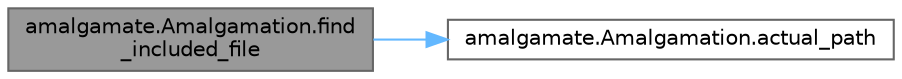 digraph "amalgamate.Amalgamation.find_included_file"
{
 // LATEX_PDF_SIZE
  bgcolor="transparent";
  edge [fontname=Helvetica,fontsize=10,labelfontname=Helvetica,labelfontsize=10];
  node [fontname=Helvetica,fontsize=10,shape=box,height=0.2,width=0.4];
  rankdir="LR";
  Node1 [id="Node000001",label="amalgamate.Amalgamation.find\l_included_file",height=0.2,width=0.4,color="gray40", fillcolor="grey60", style="filled", fontcolor="black",tooltip=" "];
  Node1 -> Node2 [id="edge1_Node000001_Node000002",color="steelblue1",style="solid",tooltip=" "];
  Node2 [id="Node000002",label="amalgamate.Amalgamation.actual_path",height=0.2,width=0.4,color="grey40", fillcolor="white", style="filled",URL="$classamalgamate_1_1_amalgamation.html#ac546a3fac2b6a714e08d4c85b1ea66ad",tooltip=" "];
}
